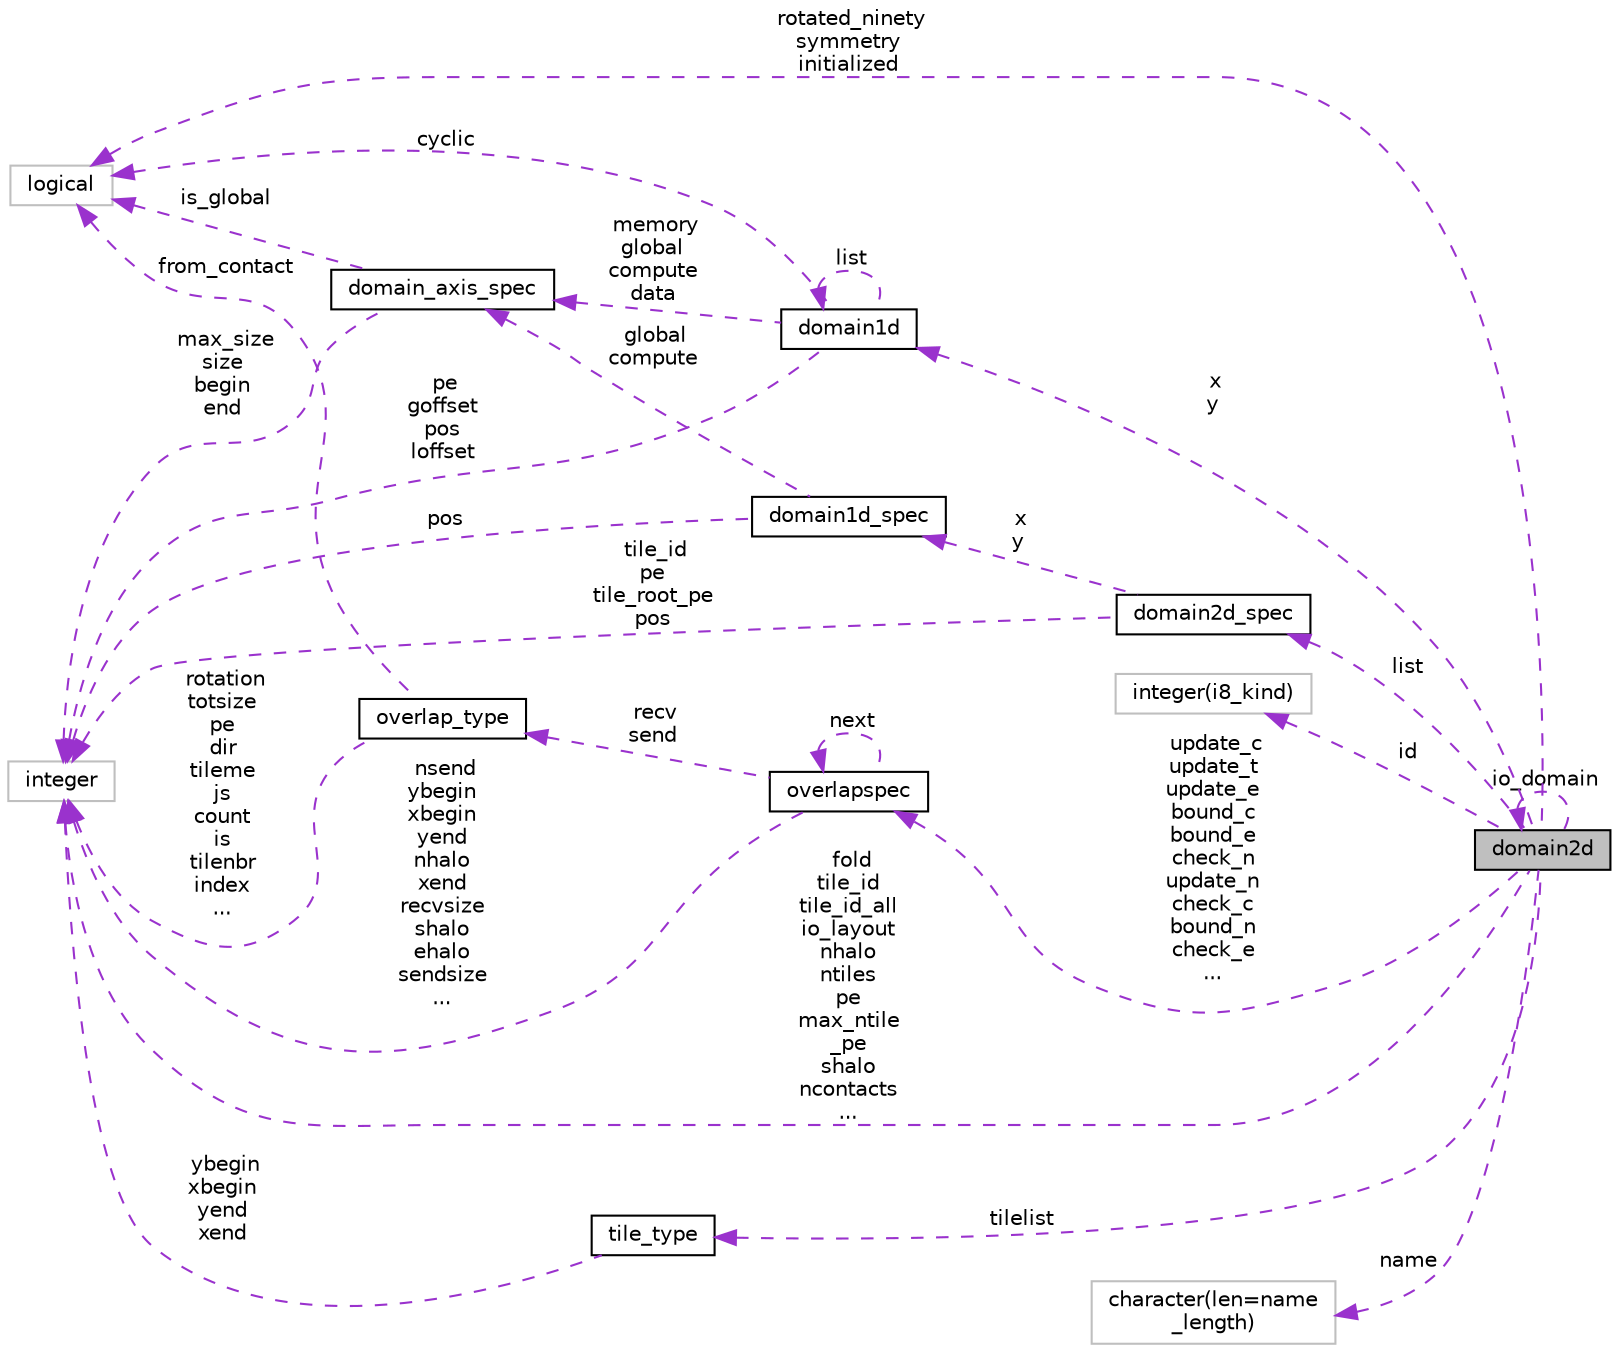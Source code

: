 digraph "domain2d"
{
 // INTERACTIVE_SVG=YES
 // LATEX_PDF_SIZE
  edge [fontname="Helvetica",fontsize="10",labelfontname="Helvetica",labelfontsize="10"];
  node [fontname="Helvetica",fontsize="10",shape=record];
  rankdir="LR";
  Node1 [label="domain2d",height=0.2,width=0.4,color="black", fillcolor="grey75", style="filled", fontcolor="black",tooltip="The domain2D type contains all the necessary information to define the global, compute and data domai..."];
  Node2 -> Node1 [dir="back",color="darkorchid3",fontsize="10",style="dashed",label=" rotated_ninety\nsymmetry\ninitialized" ,fontname="Helvetica"];
  Node2 [label="logical",height=0.2,width=0.4,color="grey75", fillcolor="white", style="filled",tooltip=" "];
  Node3 -> Node1 [dir="back",color="darkorchid3",fontsize="10",style="dashed",label=" x\ny" ,fontname="Helvetica"];
  Node3 [label="domain1d",height=0.2,width=0.4,color="black", fillcolor="white", style="filled",URL="$group__mpp__domains__mod.html#structmpp__domains__mod_1_1domain1d",tooltip="One dimensional domain used to manage shared data access between pes."];
  Node2 -> Node3 [dir="back",color="darkorchid3",fontsize="10",style="dashed",label=" cyclic" ,fontname="Helvetica"];
  Node3 -> Node3 [dir="back",color="darkorchid3",fontsize="10",style="dashed",label=" list" ,fontname="Helvetica"];
  Node4 -> Node3 [dir="back",color="darkorchid3",fontsize="10",style="dashed",label=" memory\nglobal\ncompute\ndata" ,fontname="Helvetica"];
  Node4 [label="domain_axis_spec",height=0.2,width=0.4,color="black", fillcolor="white", style="filled",URL="$group__mpp__domains__mod.html#structmpp__domains__mod_1_1domain__axis__spec",tooltip="Used to specify index limits along an axis of a domain."];
  Node2 -> Node4 [dir="back",color="darkorchid3",fontsize="10",style="dashed",label=" is_global" ,fontname="Helvetica"];
  Node5 -> Node4 [dir="back",color="darkorchid3",fontsize="10",style="dashed",label=" max_size\nsize\nbegin\nend" ,fontname="Helvetica"];
  Node5 [label="integer",height=0.2,width=0.4,color="grey75", fillcolor="white", style="filled",tooltip=" "];
  Node5 -> Node3 [dir="back",color="darkorchid3",fontsize="10",style="dashed",label=" pe\ngoffset\npos\nloffset" ,fontname="Helvetica"];
  Node6 -> Node1 [dir="back",color="darkorchid3",fontsize="10",style="dashed",label=" id" ,fontname="Helvetica"];
  Node6 [label="integer(i8_kind)",height=0.2,width=0.4,color="grey75", fillcolor="white", style="filled",tooltip=" "];
  Node1 -> Node1 [dir="back",color="darkorchid3",fontsize="10",style="dashed",label=" io_domain" ,fontname="Helvetica"];
  Node7 -> Node1 [dir="back",color="darkorchid3",fontsize="10",style="dashed",label=" update_c\nupdate_t\nupdate_e\nbound_c\nbound_e\ncheck_n\nupdate_n\ncheck_c\nbound_n\ncheck_e\n..." ,fontname="Helvetica"];
  Node7 [label="overlapspec",height=0.2,width=0.4,color="black", fillcolor="white", style="filled",URL="$group__mpp__domains__mod.html#structmpp__domains__mod_1_1overlapspec",tooltip="Private type for overlap specifications."];
  Node8 -> Node7 [dir="back",color="darkorchid3",fontsize="10",style="dashed",label=" recv\nsend" ,fontname="Helvetica"];
  Node8 [label="overlap_type",height=0.2,width=0.4,color="black", fillcolor="white", style="filled",URL="$group__mpp__domains__mod.html#structmpp__domains__mod_1_1overlap__type",tooltip="Type for overlapping data."];
  Node2 -> Node8 [dir="back",color="darkorchid3",fontsize="10",style="dashed",label=" from_contact" ,fontname="Helvetica"];
  Node5 -> Node8 [dir="back",color="darkorchid3",fontsize="10",style="dashed",label=" rotation\ntotsize\npe\ndir\ntileme\njs\ncount\nis\ntilenbr\nindex\n..." ,fontname="Helvetica"];
  Node7 -> Node7 [dir="back",color="darkorchid3",fontsize="10",style="dashed",label=" next" ,fontname="Helvetica"];
  Node5 -> Node7 [dir="back",color="darkorchid3",fontsize="10",style="dashed",label=" nsend\nybegin\nxbegin\nyend\nnhalo\nxend\nrecvsize\nshalo\nehalo\nsendsize\n..." ,fontname="Helvetica"];
  Node9 -> Node1 [dir="back",color="darkorchid3",fontsize="10",style="dashed",label=" list" ,fontname="Helvetica"];
  Node9 [label="domain2d_spec",height=0.2,width=0.4,color="black", fillcolor="white", style="filled",URL="$group__mpp__domains__mod.html#structmpp__domains__mod_1_1domain2d__spec",tooltip="Private type to specify multiple index limits and pe information for a 2D domain."];
  Node10 -> Node9 [dir="back",color="darkorchid3",fontsize="10",style="dashed",label=" x\ny" ,fontname="Helvetica"];
  Node10 [label="domain1d_spec",height=0.2,width=0.4,color="black", fillcolor="white", style="filled",URL="$group__mpp__domains__mod.html#structmpp__domains__mod_1_1domain1d__spec",tooltip="A private type used to specify index limits for a domain decomposition."];
  Node4 -> Node10 [dir="back",color="darkorchid3",fontsize="10",style="dashed",label=" global\ncompute" ,fontname="Helvetica"];
  Node5 -> Node10 [dir="back",color="darkorchid3",fontsize="10",style="dashed",label=" pos" ,fontname="Helvetica"];
  Node5 -> Node9 [dir="back",color="darkorchid3",fontsize="10",style="dashed",label=" tile_id\npe\ntile_root_pe\npos" ,fontname="Helvetica"];
  Node11 -> Node1 [dir="back",color="darkorchid3",fontsize="10",style="dashed",label=" tilelist" ,fontname="Helvetica"];
  Node11 [label="tile_type",height=0.2,width=0.4,color="black", fillcolor="white", style="filled",URL="$group__mpp__domains__mod.html#structmpp__domains__mod_1_1tile__type",tooltip="Upper and lower x and y bounds for a tile."];
  Node5 -> Node11 [dir="back",color="darkorchid3",fontsize="10",style="dashed",label=" ybegin\nxbegin\nyend\nxend" ,fontname="Helvetica"];
  Node5 -> Node1 [dir="back",color="darkorchid3",fontsize="10",style="dashed",label=" fold\ntile_id\ntile_id_all\nio_layout\nnhalo\nntiles\npe\nmax_ntile\l_pe\nshalo\nncontacts\n..." ,fontname="Helvetica"];
  Node12 -> Node1 [dir="back",color="darkorchid3",fontsize="10",style="dashed",label=" name" ,fontname="Helvetica"];
  Node12 [label="character(len=name\l_length)",height=0.2,width=0.4,color="grey75", fillcolor="white", style="filled",tooltip=" "];
}

